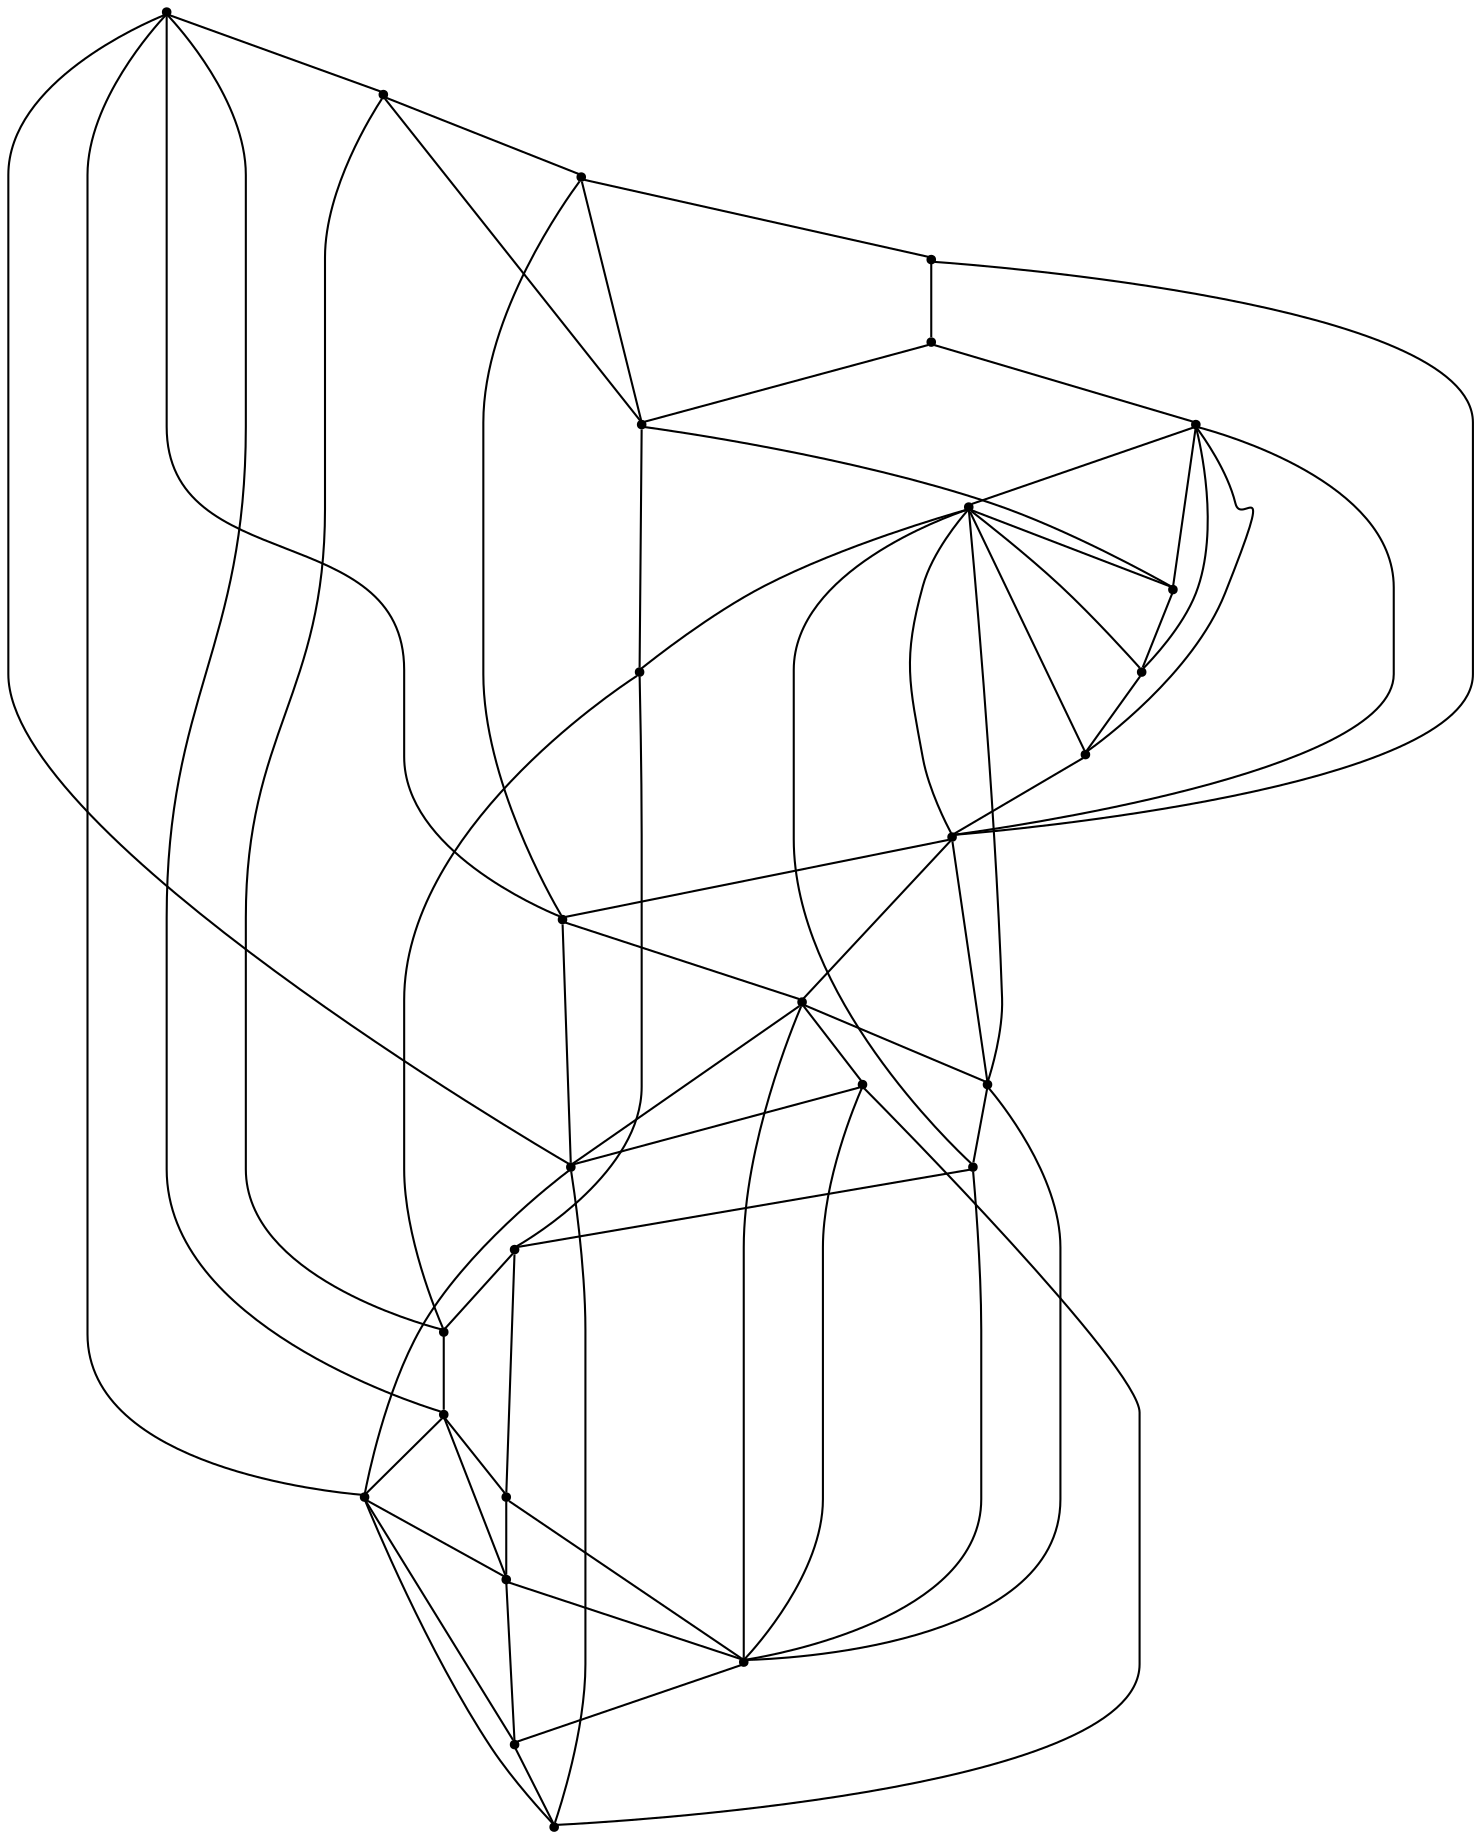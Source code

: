 graph {
  node [shape=point,comment="{\"directed\":false,\"doi\":\"10.1007/978-3-030-35802-0_31\",\"figure\":\"1 (3)\"}"]

  v0 [pos="1537.7491351315346,509.89328441893247"]
  v1 [pos="1237.7013360895492,743.2609346751934"]
  v2 [pos="1504.4104907935362,509.89328441893247"]
  v3 [pos="1237.7013360895492,243.18739841177717"]
  v4 [pos="1471.071846455538,509.89328441893247"]
  v5 [pos="1437.7332021175396,509.8932844189325"]
  v6 [pos="1237.7013360895492,643.2462274225102"]
  v7 [pos="1237.7013360895492,609.9079916716157"]
  v8 [pos="1404.394557779541,509.8932844189325"]
  v9 [pos="1237.7013360895492,567.6392536361018"]
  v10 [pos="1371.0559134415428,509.8932844189325"]
  v11 [pos="1337.7214659391125,509.8932844189325"]
  v12 [pos="1271.0441772631154,509.89328441893247"]
  v13 [pos="1237.7013360895492,276.5256341626715"]
  v14 [pos="1237.701336089549,309.86386991356596"]
  v15 [pos="1237.7013360895492,376.54034141535476"]
  v16 [pos="1237.7013360895492,452.15138481061956"]
  v17 [pos="1237.701336089549,343.2021056644604"]
  v18 [pos="1071.0081143995574,509.89328441893247"]
  v19 [pos="1237.7013360895492,709.9226989242991"]
  v20 [pos="1237.7013360895492,676.5844631734046"]
  v21 [pos="1237.7013360895492,409.8785771662492"]
  v22 [pos="937.6535052533549,509.89328441893247"]
  v23 [pos="970.9921495913532,509.89328441893247"]
  v24 [pos="1004.3307939293516,509.89328441893247"]
  v25 [pos="1204.3626917515508,509.8932844189325"]
  v26 [pos="1137.685403075554,509.8932844189325"]
  v27 [pos="1037.66943826735,509.89328441893247"]

  v0 -- v1 [id="-1",pos="1537.7491351315346,509.89328441893247 1237.7013360895492,743.2609346751934 1237.7013360895492,743.2609346751934 1237.7013360895492,743.2609346751934"]
  v22 -- v23 [id="-3",pos="937.6535052533549,509.89328441893247 970.9921495913532,509.89328441893247 970.9921495913532,509.89328441893247 970.9921495913532,509.89328441893247"]
  v23 -- v24 [id="-4",pos="970.9921495913532,509.89328441893247 1004.3307939293516,509.89328441893247 1004.3307939293516,509.89328441893247 1004.3307939293516,509.89328441893247"]
  v24 -- v27 [id="-5",pos="1004.3307939293516,509.89328441893247 1037.66943826735,509.89328441893247 1037.66943826735,509.89328441893247 1037.66943826735,509.89328441893247"]
  v27 -- v18 [id="-6",pos="1037.66943826735,509.89328441893247 1071.0081143995574,509.89328441893247 1071.0081143995574,509.89328441893247 1071.0081143995574,509.89328441893247"]
  v18 -- v26 [id="-7",pos="1071.0081143995574,509.89328441893247 1137.685403075554,509.8932844189325 1137.685403075554,509.8932844189325 1137.685403075554,509.8932844189325"]
  v26 -- v25 [id="-8",pos="1137.685403075554,509.8932844189325 1204.3626917515508,509.8932844189325 1204.3626917515508,509.8932844189325 1204.3626917515508,509.8932844189325"]
  v25 -- v12 [id="-9",pos="1204.3626917515508,509.8932844189325 1271.0441772631154,509.89328441893247 1271.0441772631154,509.89328441893247 1271.0441772631154,509.89328441893247"]
  v12 -- v11 [id="-10",pos="1271.0441772631154,509.89328441893247 1337.7214659391125,509.8932844189325 1337.7214659391125,509.8932844189325 1337.7214659391125,509.8932844189325"]
  v11 -- v10 [id="-11",pos="1337.7214659391125,509.8932844189325 1371.0559134415428,509.8932844189325 1371.0559134415428,509.8932844189325 1371.0559134415428,509.8932844189325"]
  v10 -- v8 [id="-12",pos="1371.0559134415428,509.8932844189325 1404.394557779541,509.8932844189325 1404.394557779541,509.8932844189325 1404.394557779541,509.8932844189325"]
  v8 -- v5 [id="-13",pos="1404.394557779541,509.8932844189325 1437.7332021175396,509.8932844189325 1437.7332021175396,509.8932844189325 1437.7332021175396,509.8932844189325"]
  v5 -- v4 [id="-14",pos="1437.7332021175396,509.8932844189325 1471.071846455538,509.89328441893247 1471.071846455538,509.89328441893247 1471.071846455538,509.89328441893247"]
  v4 -- v2 [id="-15",pos="1471.071846455538,509.89328441893247 1504.4104907935362,509.89328441893247 1504.4104907935362,509.89328441893247 1504.4104907935362,509.89328441893247"]
  v2 -- v0 [id="-16",pos="1504.4104907935362,509.89328441893247 1537.7491351315346,509.89328441893247 1537.7491351315346,509.89328441893247 1537.7491351315346,509.89328441893247"]
  v22 -- v3 [id="-18",pos="937.6535052533549,509.89328441893247 1237.7013360895492,243.18739841177717 1237.7013360895492,243.18739841177717 1237.7013360895492,243.18739841177717"]
  v22 -- v1 [id="-19",pos="937.6535052533549,509.89328441893247 1237.7013360895492,743.2609346751934 1237.7013360895492,743.2609346751934 1237.7013360895492,743.2609346751934"]
  v23 -- v19 [id="-21",pos="970.9921495913532,509.89328441893247 1237.7013360895492,709.9226989242991 1237.7013360895492,709.9226989242991 1237.7013360895492,709.9226989242991"]
  v23 -- v1 [id="-22",pos="970.9921495913532,509.89328441893247 1237.7013360895492,743.2609346751934 1237.7013360895492,743.2609346751934 1237.7013360895492,743.2609346751934"]
  v2 -- v3 [id="-23",pos="1504.4104907935362,509.89328441893247 1237.7013360895492,243.18739841177717 1237.7013360895492,243.18739841177717 1237.7013360895492,243.18739841177717"]
  v4 -- v3 [id="-24",pos="1471.071846455538,509.89328441893247 1237.7013360895492,243.18739841177717 1237.7013360895492,243.18739841177717 1237.7013360895492,243.18739841177717"]
  v24 -- v20 [id="-27",pos="1004.3307939293516,509.89328441893247 1237.7013360895492,676.5844631734046 1237.7013360895492,676.5844631734046 1237.7013360895492,676.5844631734046"]
  v24 -- v19 [id="-29",pos="1004.3307939293516,509.89328441893247 1237.7013360895492,709.9226989242991 1237.7013360895492,709.9226989242991 1237.7013360895492,709.9226989242991"]
  v5 -- v6 [id="-33",pos="1437.7332021175396,509.8932844189325 1237.7013360895492,643.2462274225102 1237.7013360895492,643.2462274225102 1237.7013360895492,643.2462274225102"]
  v8 -- v3 [id="-36",pos="1404.394557779541,509.8932844189325 1237.7013360895492,243.18739841177717 1237.7013360895492,243.18739841177717 1237.7013360895492,243.18739841177717"]
  v8 -- v9 [id="-37",pos="1404.394557779541,509.8932844189325 1237.7013360895492,567.6392536361018 1237.7013360895492,567.6392536361018 1237.7013360895492,567.6392536361018"]
  v27 -- v17 [id="-38",pos="1037.66943826735,509.89328441893247 1237.701336089549,343.2021056644604 1237.701336089549,343.2021056644604 1237.701336089549,343.2021056644604"]
  v27 -- v6 [id="-39",pos="1037.66943826735,509.89328441893247 1237.7013360895492,643.2462274225102 1237.7013360895492,643.2462274225102 1237.7013360895492,643.2462274225102"]
  v18 -- v7 [id="-42",pos="1071.0081143995574,509.89328441893247 1237.7013360895492,609.9079916716157 1237.7013360895492,609.9079916716157 1237.7013360895492,609.9079916716157"]
  v10 -- v3 [id="-44",pos="1371.0559134415428,509.8932844189325 1237.7013360895492,243.18739841177717 1237.7013360895492,243.18739841177717 1237.7013360895492,243.18739841177717"]
  v11 -- v13 [id="-46",pos="1337.7214659391125,509.8932844189325 1237.7013360895492,276.5256341626715 1237.7013360895492,276.5256341626715 1237.7013360895492,276.5256341626715"]
  v11 -- v14 [id="-47",pos="1337.7214659391125,509.8932844189325 1237.701336089549,309.86386991356596 1237.701336089549,309.86386991356596 1237.701336089549,309.86386991356596"]
  v11 -- v15 [id="-50",pos="1337.7214659391125,509.8932844189325 1237.7013360895492,376.54034141535476 1237.7013360895492,376.54034141535476 1237.7013360895492,376.54034141535476"]
  v11 -- v16 [id="-51",pos="1337.7214659391125,509.8932844189325 1237.7013360895492,452.15138481061956 1237.7013360895492,452.15138481061956 1237.7013360895492,452.15138481061956"]
  v12 -- v16 [id="-52",pos="1271.0441772631154,509.89328441893247 1237.7013360895492,452.15138481061956 1237.7013360895492,452.15138481061956 1237.7013360895492,452.15138481061956"]
  v26 -- v16 [id="-54",pos="1137.685403075554,509.8932844189325 1237.7013360895492,452.15138481061956 1237.7013360895492,452.15138481061956 1237.7013360895492,452.15138481061956"]
  v17 -- v18 [id="-55",pos="1237.701336089549,343.2021056644604 1071.0081143995574,509.89328441893247 1071.0081143995574,509.89328441893247 1071.0081143995574,509.89328441893247"]
  v7 -- v5 [id="-57",pos="1237.7013360895492,609.9079916716157 1437.7332021175396,509.8932844189325 1437.7332021175396,509.8932844189325 1437.7332021175396,509.8932844189325"]
  v25 -- v9 [id="-58",pos="1204.3626917515508,509.8932844189325 1237.7013360895492,567.6392536361018 1237.7013360895492,567.6392536361018 1237.7013360895492,567.6392536361018"]
  v19 -- v2 [id="-66",pos="1237.7013360895492,709.9226989242991 1504.4104907935362,509.89328441893247 1504.4104907935362,509.89328441893247 1504.4104907935362,509.89328441893247"]
  v19 -- v0 [id="-67",pos="1237.7013360895492,709.9226989242991 1537.7491351315346,509.89328441893247 1537.7491351315346,509.89328441893247 1537.7491351315346,509.89328441893247"]
  v20 -- v4 [id="-68",pos="1237.7013360895492,676.5844631734046 1471.071846455538,509.89328441893247 1471.071846455538,509.89328441893247 1471.071846455538,509.89328441893247"]
  v20 -- v19 [id="-69",pos="1237.7013360895492,676.5844631734046 1237.7013360895492,709.9226989242991 1237.7013360895492,709.9226989242991 1237.7013360895492,709.9226989242991"]
  v19 -- v1 [id="-70",pos="1237.7013360895492,709.9226989242991 1237.7013360895492,743.2609346751934 1237.7013360895492,743.2609346751934 1237.7013360895492,743.2609346751934"]
  v20 -- v2 [id="-72",pos="1237.7013360895492,676.5844631734046 1504.4104907935362,509.89328441893247 1504.4104907935362,509.89328441893247 1504.4104907935362,509.89328441893247"]
  v9 -- v10 [id="-75",pos="1237.7013360895492,567.6392536361018 1371.0559134415428,509.8932844189325 1371.0559134415428,509.8932844189325 1371.0559134415428,509.8932844189325"]
  v9 -- v11 [id="-77",pos="1237.7013360895492,567.6392536361018 1337.7214659391125,509.8932844189325 1337.7214659391125,509.8932844189325 1337.7214659391125,509.8932844189325"]
  v9 -- v26 [id="-79",pos="1237.7013360895492,567.6392536361018 1137.685403075554,509.8932844189325 1137.685403075554,509.8932844189325 1137.685403075554,509.8932844189325"]
  v16 -- v25 [id="-80",pos="1237.7013360895492,452.15138481061956 1204.3626917515508,509.8932844189325 1204.3626917515508,509.8932844189325 1204.3626917515508,509.8932844189325"]
  v16 -- v9 [id="-81",pos="1237.7013360895492,452.15138481061956 1237.7013360895492,567.6392536361018 1237.7013360895492,567.6392536361018 1237.7013360895492,567.6392536361018"]
  v21 -- v18 [id="-82",pos="1237.7013360895492,409.8785771662492 1071.0081143995574,509.89328441893247 1071.0081143995574,509.89328441893247 1071.0081143995574,509.89328441893247"]
  v15 -- v21 [id="-83",pos="1237.7013360895492,376.54034141535476 1237.7013360895492,409.8785771662492 1237.7013360895492,409.8785771662492 1237.7013360895492,409.8785771662492"]
  v14 -- v13 [id="-86",pos="1237.701336089549,309.86386991356596 1237.7013360895492,276.5256341626715 1237.7013360895492,276.5256341626715 1237.7013360895492,276.5256341626715"]
  v13 -- v3 [id="-87",pos="1237.7013360895492,276.5256341626715 1237.7013360895492,243.18739841177717 1237.7013360895492,243.18739841177717 1237.7013360895492,243.18739841177717"]
  v14 -- v24 [id="-88",pos="1237.701336089549,309.86386991356596 1004.3307939293516,509.89328441893247 1004.3307939293516,509.89328441893247 1004.3307939293516,509.89328441893247"]
  v14 -- v23 [id="-90",pos="1237.701336089549,309.86386991356596 970.9921495913532,509.89328441893247 970.9921495913532,509.89328441893247 970.9921495913532,509.89328441893247"]
  v13 -- v23 [id="-91",pos="1237.7013360895492,276.5256341626715 970.9921495913532,509.89328441893247 970.9921495913532,509.89328441893247 970.9921495913532,509.89328441893247"]
  v13 -- v22 [id="-92",pos="1237.7013360895492,276.5256341626715 937.6535052533549,509.89328441893247 937.6535052533549,509.89328441893247 937.6535052533549,509.89328441893247"]
  v13 -- v10 [id="-93",pos="1237.7013360895492,276.5256341626715 1371.0559134415428,509.8932844189325 1371.0559134415428,509.8932844189325 1371.0559134415428,509.8932844189325"]
  v3 -- v0 [id="-94",pos="1237.7013360895492,243.18739841177717 1537.7491351315346,509.89328441893247 1537.7491351315346,509.89328441893247 1537.7491351315346,509.89328441893247"]
  v14 -- v17 [id="-100",pos="1237.701336089549,309.86386991356596 1237.701336089549,343.2021056644604 1237.701336089549,343.2021056644604 1237.701336089549,343.2021056644604"]
  v17 -- v15 [id="-101",pos="1237.701336089549,343.2021056644604 1237.7013360895492,376.54034141535476 1237.7013360895492,376.54034141535476 1237.7013360895492,376.54034141535476"]
  v21 -- v16 [id="-103",pos="1237.7013360895492,409.8785771662492 1237.7013360895492,452.15138481061956 1237.7013360895492,452.15138481061956 1237.7013360895492,452.15138481061956"]
  v9 -- v7 [id="-105",pos="1237.7013360895492,567.6392536361018 1237.7013360895492,609.9079916716157 1237.7013360895492,609.9079916716157 1237.7013360895492,609.9079916716157"]
  v7 -- v6 [id="-106",pos="1237.7013360895492,609.9079916716157 1237.7013360895492,643.2462274225102 1237.7013360895492,643.2462274225102 1237.7013360895492,643.2462274225102"]
  v6 -- v20 [id="-107",pos="1237.7013360895492,643.2462274225102 1237.7013360895492,676.5844631734046 1237.7013360895492,676.5844631734046 1237.7013360895492,676.5844631734046"]
  v9 -- v12 [id="-111",pos="1237.7013360895492,567.6392536361018 1271.0441772631154,509.89328441893247 1271.0441772631154,509.89328441893247 1271.0441772631154,509.89328441893247"]
}